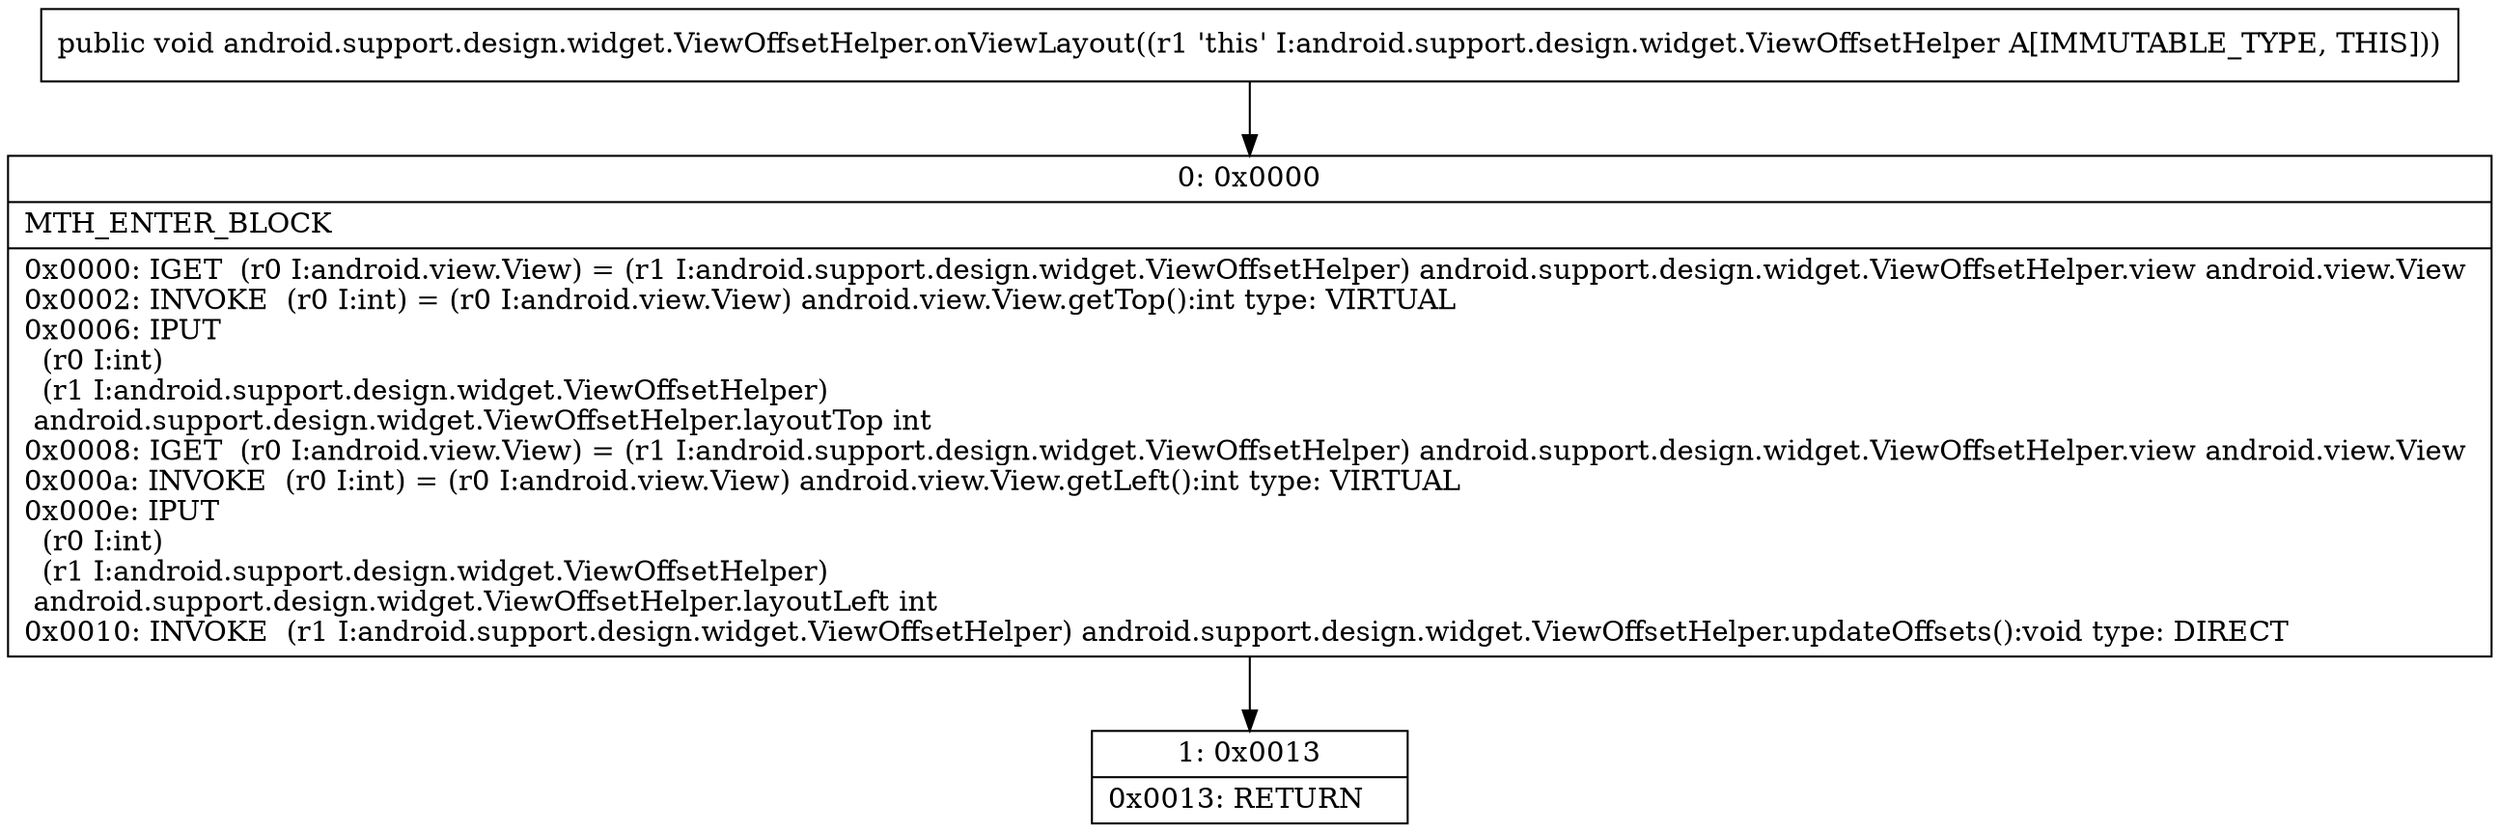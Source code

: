 digraph "CFG forandroid.support.design.widget.ViewOffsetHelper.onViewLayout()V" {
Node_0 [shape=record,label="{0\:\ 0x0000|MTH_ENTER_BLOCK\l|0x0000: IGET  (r0 I:android.view.View) = (r1 I:android.support.design.widget.ViewOffsetHelper) android.support.design.widget.ViewOffsetHelper.view android.view.View \l0x0002: INVOKE  (r0 I:int) = (r0 I:android.view.View) android.view.View.getTop():int type: VIRTUAL \l0x0006: IPUT  \l  (r0 I:int)\l  (r1 I:android.support.design.widget.ViewOffsetHelper)\l android.support.design.widget.ViewOffsetHelper.layoutTop int \l0x0008: IGET  (r0 I:android.view.View) = (r1 I:android.support.design.widget.ViewOffsetHelper) android.support.design.widget.ViewOffsetHelper.view android.view.View \l0x000a: INVOKE  (r0 I:int) = (r0 I:android.view.View) android.view.View.getLeft():int type: VIRTUAL \l0x000e: IPUT  \l  (r0 I:int)\l  (r1 I:android.support.design.widget.ViewOffsetHelper)\l android.support.design.widget.ViewOffsetHelper.layoutLeft int \l0x0010: INVOKE  (r1 I:android.support.design.widget.ViewOffsetHelper) android.support.design.widget.ViewOffsetHelper.updateOffsets():void type: DIRECT \l}"];
Node_1 [shape=record,label="{1\:\ 0x0013|0x0013: RETURN   \l}"];
MethodNode[shape=record,label="{public void android.support.design.widget.ViewOffsetHelper.onViewLayout((r1 'this' I:android.support.design.widget.ViewOffsetHelper A[IMMUTABLE_TYPE, THIS])) }"];
MethodNode -> Node_0;
Node_0 -> Node_1;
}


